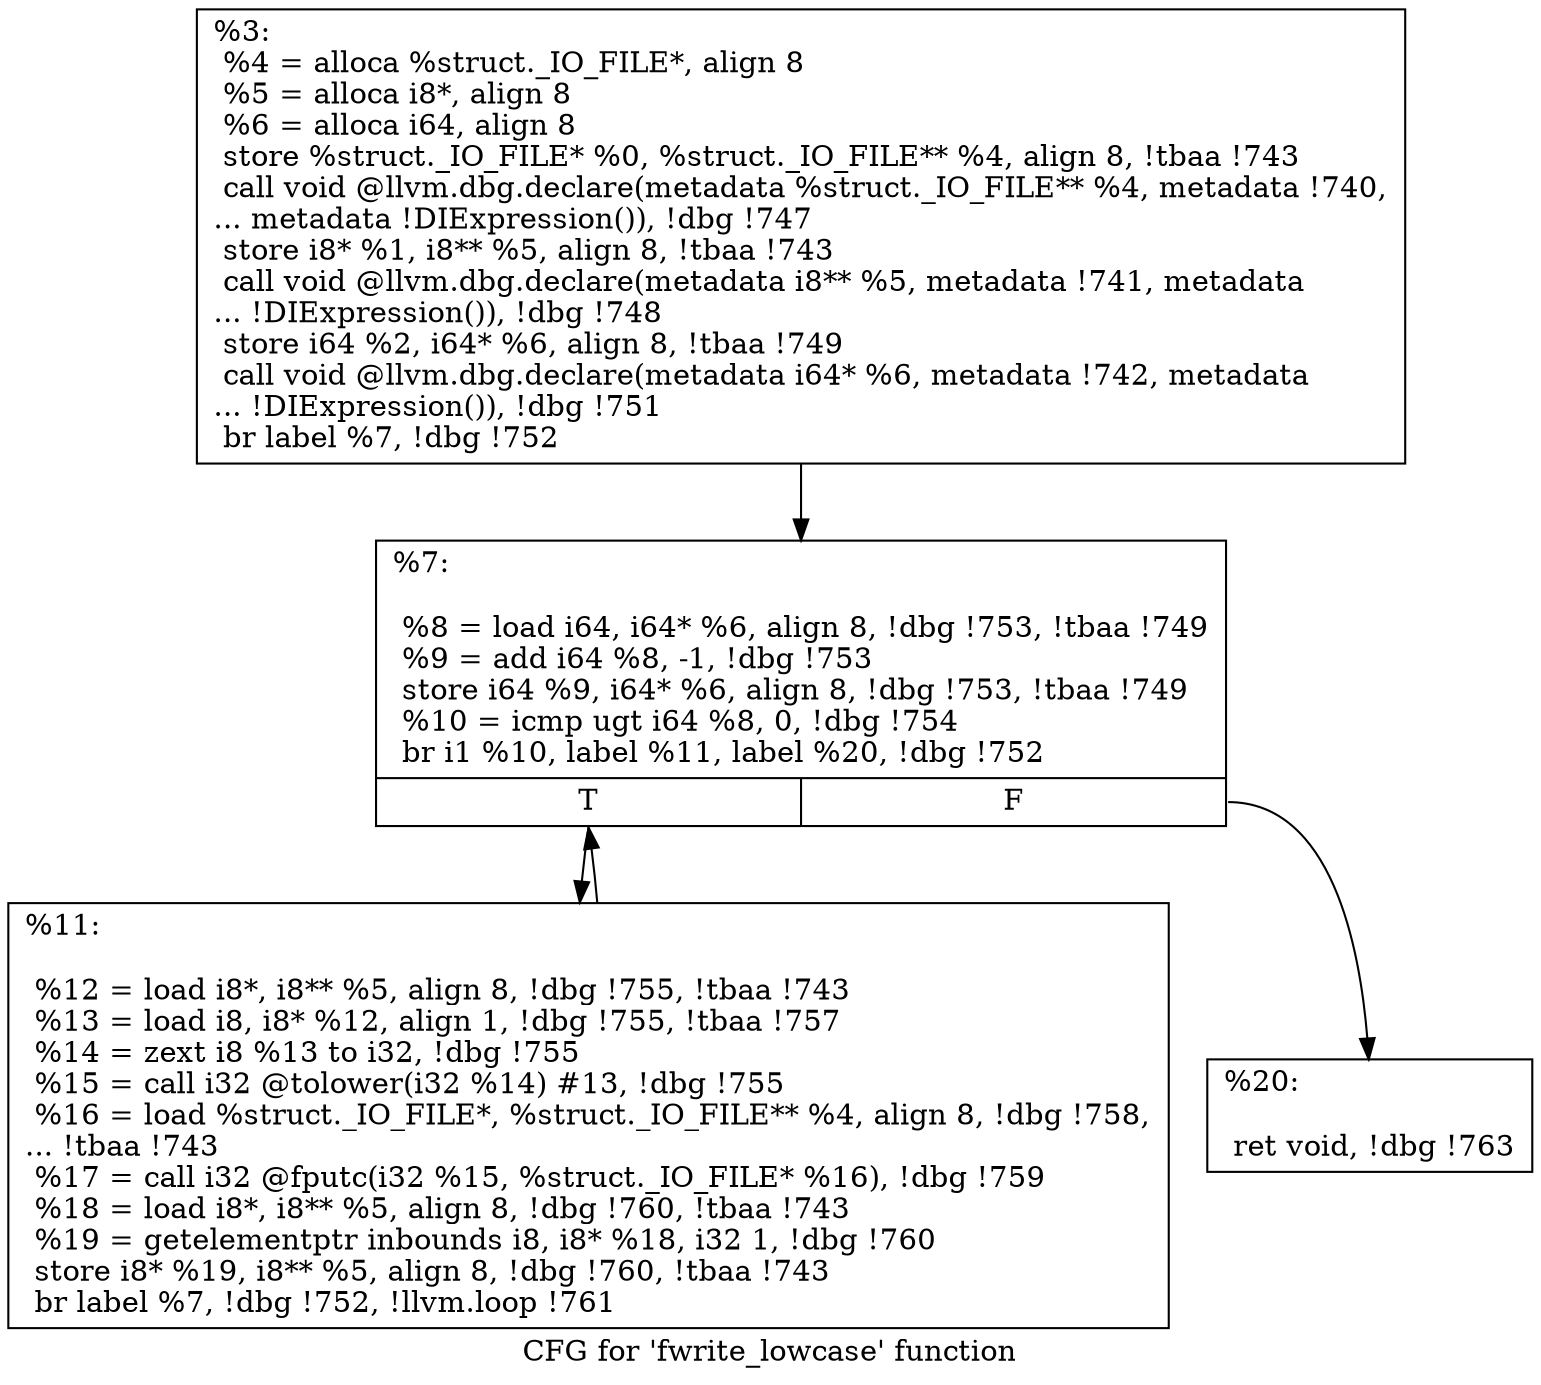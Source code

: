 digraph "CFG for 'fwrite_lowcase' function" {
	label="CFG for 'fwrite_lowcase' function";

	Node0x21d0910 [shape=record,label="{%3:\l  %4 = alloca %struct._IO_FILE*, align 8\l  %5 = alloca i8*, align 8\l  %6 = alloca i64, align 8\l  store %struct._IO_FILE* %0, %struct._IO_FILE** %4, align 8, !tbaa !743\l  call void @llvm.dbg.declare(metadata %struct._IO_FILE** %4, metadata !740,\l... metadata !DIExpression()), !dbg !747\l  store i8* %1, i8** %5, align 8, !tbaa !743\l  call void @llvm.dbg.declare(metadata i8** %5, metadata !741, metadata\l... !DIExpression()), !dbg !748\l  store i64 %2, i64* %6, align 8, !tbaa !749\l  call void @llvm.dbg.declare(metadata i64* %6, metadata !742, metadata\l... !DIExpression()), !dbg !751\l  br label %7, !dbg !752\l}"];
	Node0x21d0910 -> Node0x20ec8f0;
	Node0x20ec8f0 [shape=record,label="{%7:\l\l  %8 = load i64, i64* %6, align 8, !dbg !753, !tbaa !749\l  %9 = add i64 %8, -1, !dbg !753\l  store i64 %9, i64* %6, align 8, !dbg !753, !tbaa !749\l  %10 = icmp ugt i64 %8, 0, !dbg !754\l  br i1 %10, label %11, label %20, !dbg !752\l|{<s0>T|<s1>F}}"];
	Node0x20ec8f0:s0 -> Node0x20ec940;
	Node0x20ec8f0:s1 -> Node0x20ec990;
	Node0x20ec940 [shape=record,label="{%11:\l\l  %12 = load i8*, i8** %5, align 8, !dbg !755, !tbaa !743\l  %13 = load i8, i8* %12, align 1, !dbg !755, !tbaa !757\l  %14 = zext i8 %13 to i32, !dbg !755\l  %15 = call i32 @tolower(i32 %14) #13, !dbg !755\l  %16 = load %struct._IO_FILE*, %struct._IO_FILE** %4, align 8, !dbg !758,\l... !tbaa !743\l  %17 = call i32 @fputc(i32 %15, %struct._IO_FILE* %16), !dbg !759\l  %18 = load i8*, i8** %5, align 8, !dbg !760, !tbaa !743\l  %19 = getelementptr inbounds i8, i8* %18, i32 1, !dbg !760\l  store i8* %19, i8** %5, align 8, !dbg !760, !tbaa !743\l  br label %7, !dbg !752, !llvm.loop !761\l}"];
	Node0x20ec940 -> Node0x20ec8f0;
	Node0x20ec990 [shape=record,label="{%20:\l\l  ret void, !dbg !763\l}"];
}
